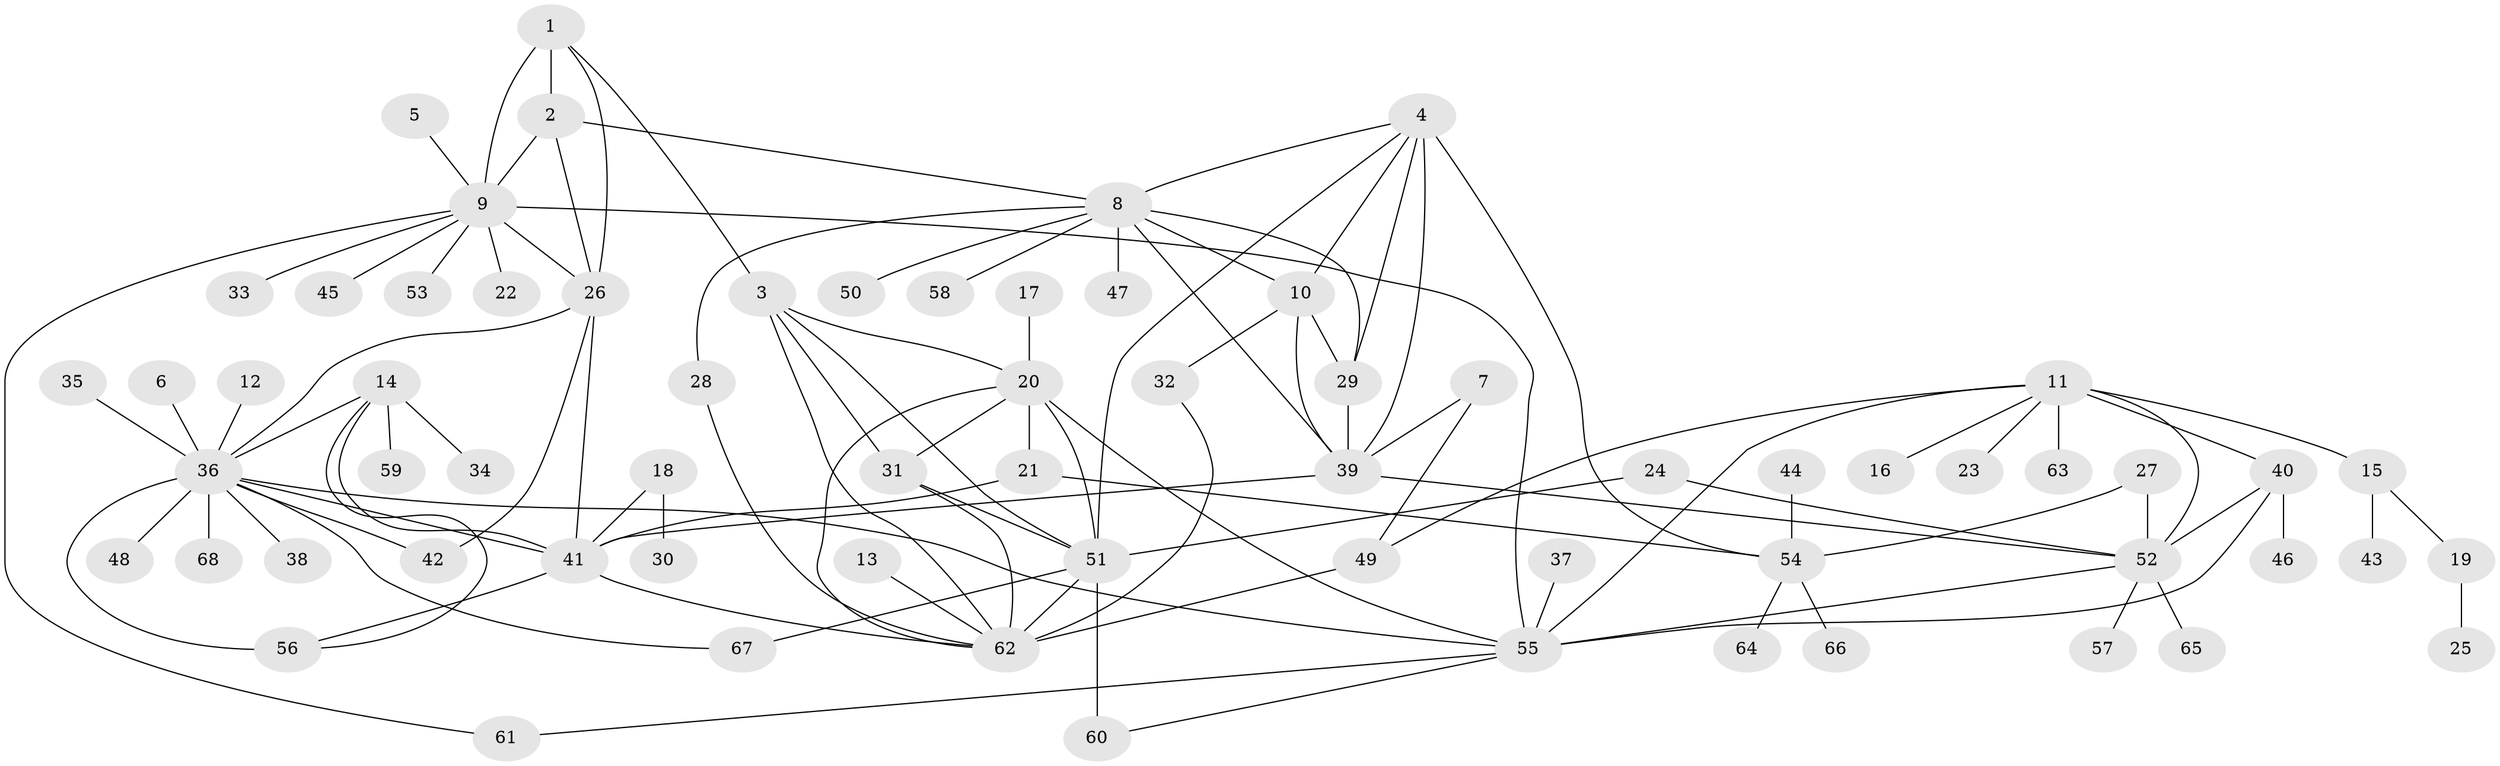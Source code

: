 // original degree distribution, {4: 0.044642857142857144, 5: 0.044642857142857144, 7: 0.017857142857142856, 12: 0.026785714285714284, 9: 0.017857142857142856, 11: 0.026785714285714284, 6: 0.044642857142857144, 10: 0.026785714285714284, 8: 0.008928571428571428, 1: 0.5357142857142857, 2: 0.16964285714285715, 3: 0.03571428571428571}
// Generated by graph-tools (version 1.1) at 2025/37/03/04/25 23:37:46]
// undirected, 68 vertices, 107 edges
graph export_dot {
  node [color=gray90,style=filled];
  1;
  2;
  3;
  4;
  5;
  6;
  7;
  8;
  9;
  10;
  11;
  12;
  13;
  14;
  15;
  16;
  17;
  18;
  19;
  20;
  21;
  22;
  23;
  24;
  25;
  26;
  27;
  28;
  29;
  30;
  31;
  32;
  33;
  34;
  35;
  36;
  37;
  38;
  39;
  40;
  41;
  42;
  43;
  44;
  45;
  46;
  47;
  48;
  49;
  50;
  51;
  52;
  53;
  54;
  55;
  56;
  57;
  58;
  59;
  60;
  61;
  62;
  63;
  64;
  65;
  66;
  67;
  68;
  1 -- 2 [weight=2.0];
  1 -- 3 [weight=1.0];
  1 -- 9 [weight=2.0];
  1 -- 26 [weight=2.0];
  2 -- 8 [weight=1.0];
  2 -- 9 [weight=1.0];
  2 -- 26 [weight=1.0];
  3 -- 20 [weight=1.0];
  3 -- 31 [weight=1.0];
  3 -- 51 [weight=1.0];
  3 -- 62 [weight=1.0];
  4 -- 8 [weight=1.0];
  4 -- 10 [weight=1.0];
  4 -- 29 [weight=1.0];
  4 -- 39 [weight=1.0];
  4 -- 51 [weight=1.0];
  4 -- 54 [weight=1.0];
  5 -- 9 [weight=1.0];
  6 -- 36 [weight=1.0];
  7 -- 39 [weight=1.0];
  7 -- 49 [weight=1.0];
  8 -- 10 [weight=1.0];
  8 -- 28 [weight=1.0];
  8 -- 29 [weight=1.0];
  8 -- 39 [weight=1.0];
  8 -- 47 [weight=1.0];
  8 -- 50 [weight=1.0];
  8 -- 58 [weight=1.0];
  9 -- 22 [weight=1.0];
  9 -- 26 [weight=1.0];
  9 -- 33 [weight=1.0];
  9 -- 45 [weight=1.0];
  9 -- 53 [weight=1.0];
  9 -- 55 [weight=1.0];
  9 -- 61 [weight=1.0];
  10 -- 29 [weight=1.0];
  10 -- 32 [weight=1.0];
  10 -- 39 [weight=1.0];
  11 -- 15 [weight=1.0];
  11 -- 16 [weight=1.0];
  11 -- 23 [weight=1.0];
  11 -- 40 [weight=2.0];
  11 -- 49 [weight=1.0];
  11 -- 52 [weight=1.0];
  11 -- 55 [weight=1.0];
  11 -- 63 [weight=1.0];
  12 -- 36 [weight=1.0];
  13 -- 62 [weight=1.0];
  14 -- 34 [weight=1.0];
  14 -- 36 [weight=2.0];
  14 -- 41 [weight=1.0];
  14 -- 56 [weight=1.0];
  14 -- 59 [weight=1.0];
  15 -- 19 [weight=1.0];
  15 -- 43 [weight=1.0];
  17 -- 20 [weight=1.0];
  18 -- 30 [weight=1.0];
  18 -- 41 [weight=1.0];
  19 -- 25 [weight=1.0];
  20 -- 21 [weight=1.0];
  20 -- 31 [weight=1.0];
  20 -- 51 [weight=1.0];
  20 -- 55 [weight=1.0];
  20 -- 62 [weight=1.0];
  21 -- 41 [weight=1.0];
  21 -- 54 [weight=1.0];
  24 -- 51 [weight=1.0];
  24 -- 52 [weight=1.0];
  26 -- 36 [weight=1.0];
  26 -- 41 [weight=1.0];
  26 -- 42 [weight=1.0];
  27 -- 52 [weight=1.0];
  27 -- 54 [weight=1.0];
  28 -- 62 [weight=1.0];
  29 -- 39 [weight=1.0];
  31 -- 51 [weight=1.0];
  31 -- 62 [weight=1.0];
  32 -- 62 [weight=1.0];
  35 -- 36 [weight=1.0];
  36 -- 38 [weight=1.0];
  36 -- 41 [weight=2.0];
  36 -- 42 [weight=1.0];
  36 -- 48 [weight=1.0];
  36 -- 55 [weight=1.0];
  36 -- 56 [weight=2.0];
  36 -- 67 [weight=1.0];
  36 -- 68 [weight=1.0];
  37 -- 55 [weight=1.0];
  39 -- 41 [weight=1.0];
  39 -- 52 [weight=1.0];
  40 -- 46 [weight=1.0];
  40 -- 52 [weight=2.0];
  40 -- 55 [weight=2.0];
  41 -- 56 [weight=1.0];
  41 -- 62 [weight=1.0];
  44 -- 54 [weight=1.0];
  49 -- 62 [weight=2.0];
  51 -- 60 [weight=2.0];
  51 -- 62 [weight=1.0];
  51 -- 67 [weight=1.0];
  52 -- 55 [weight=1.0];
  52 -- 57 [weight=1.0];
  52 -- 65 [weight=1.0];
  54 -- 64 [weight=1.0];
  54 -- 66 [weight=1.0];
  55 -- 60 [weight=1.0];
  55 -- 61 [weight=1.0];
}
